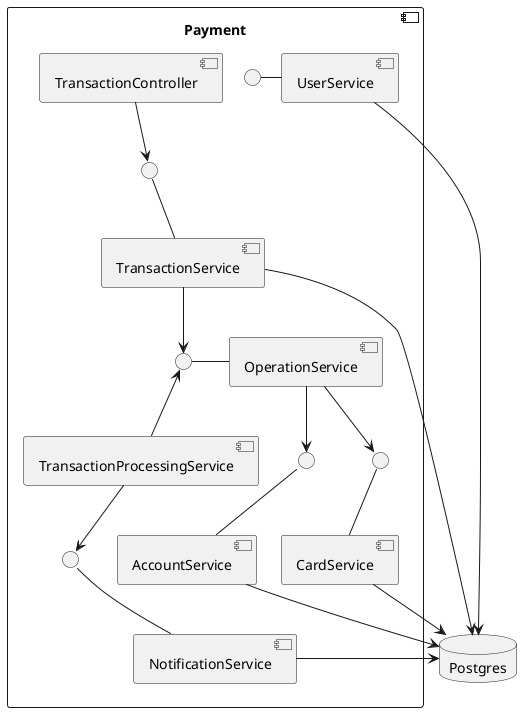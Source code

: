 @startuml ("Payment API Component")

'skinparam linetype polyline
skinparam nodesep 20
skinparam ranksep 50

component Payment {

    component "TransactionController" as api
    [TransactionProcessingService] as trProc
    together {
        [UserService] as user
        () " " as intUser
    }
    together {
        [OperationService] as op
        () " " as intOp
    }
    together {
        [TransactionService] as tr
        () " " as intTr
    }
    together {
        [AccountService] as acc
        () " " as intAccount
    }
    together {
        [CardService] as card
        () " " as intCard
    }
    together {
        [NotificationService] as not
        () " " as intNot
    }
}
user -l- intUser
card -u- intCard
acc -u- intAccount
not -u- intNot
tr -u- intTr
op -l- intOp

tr --> intOp

api -d-> intTr


trProc --> intNot
trProc -u-> intOp
op -d-> intAccount
op -d-> intCard

user -> Postgres
tr -> Postgres
card -> Postgres
acc -> Postgres
not -> Postgres

database "Postgres" {

}

@enduml